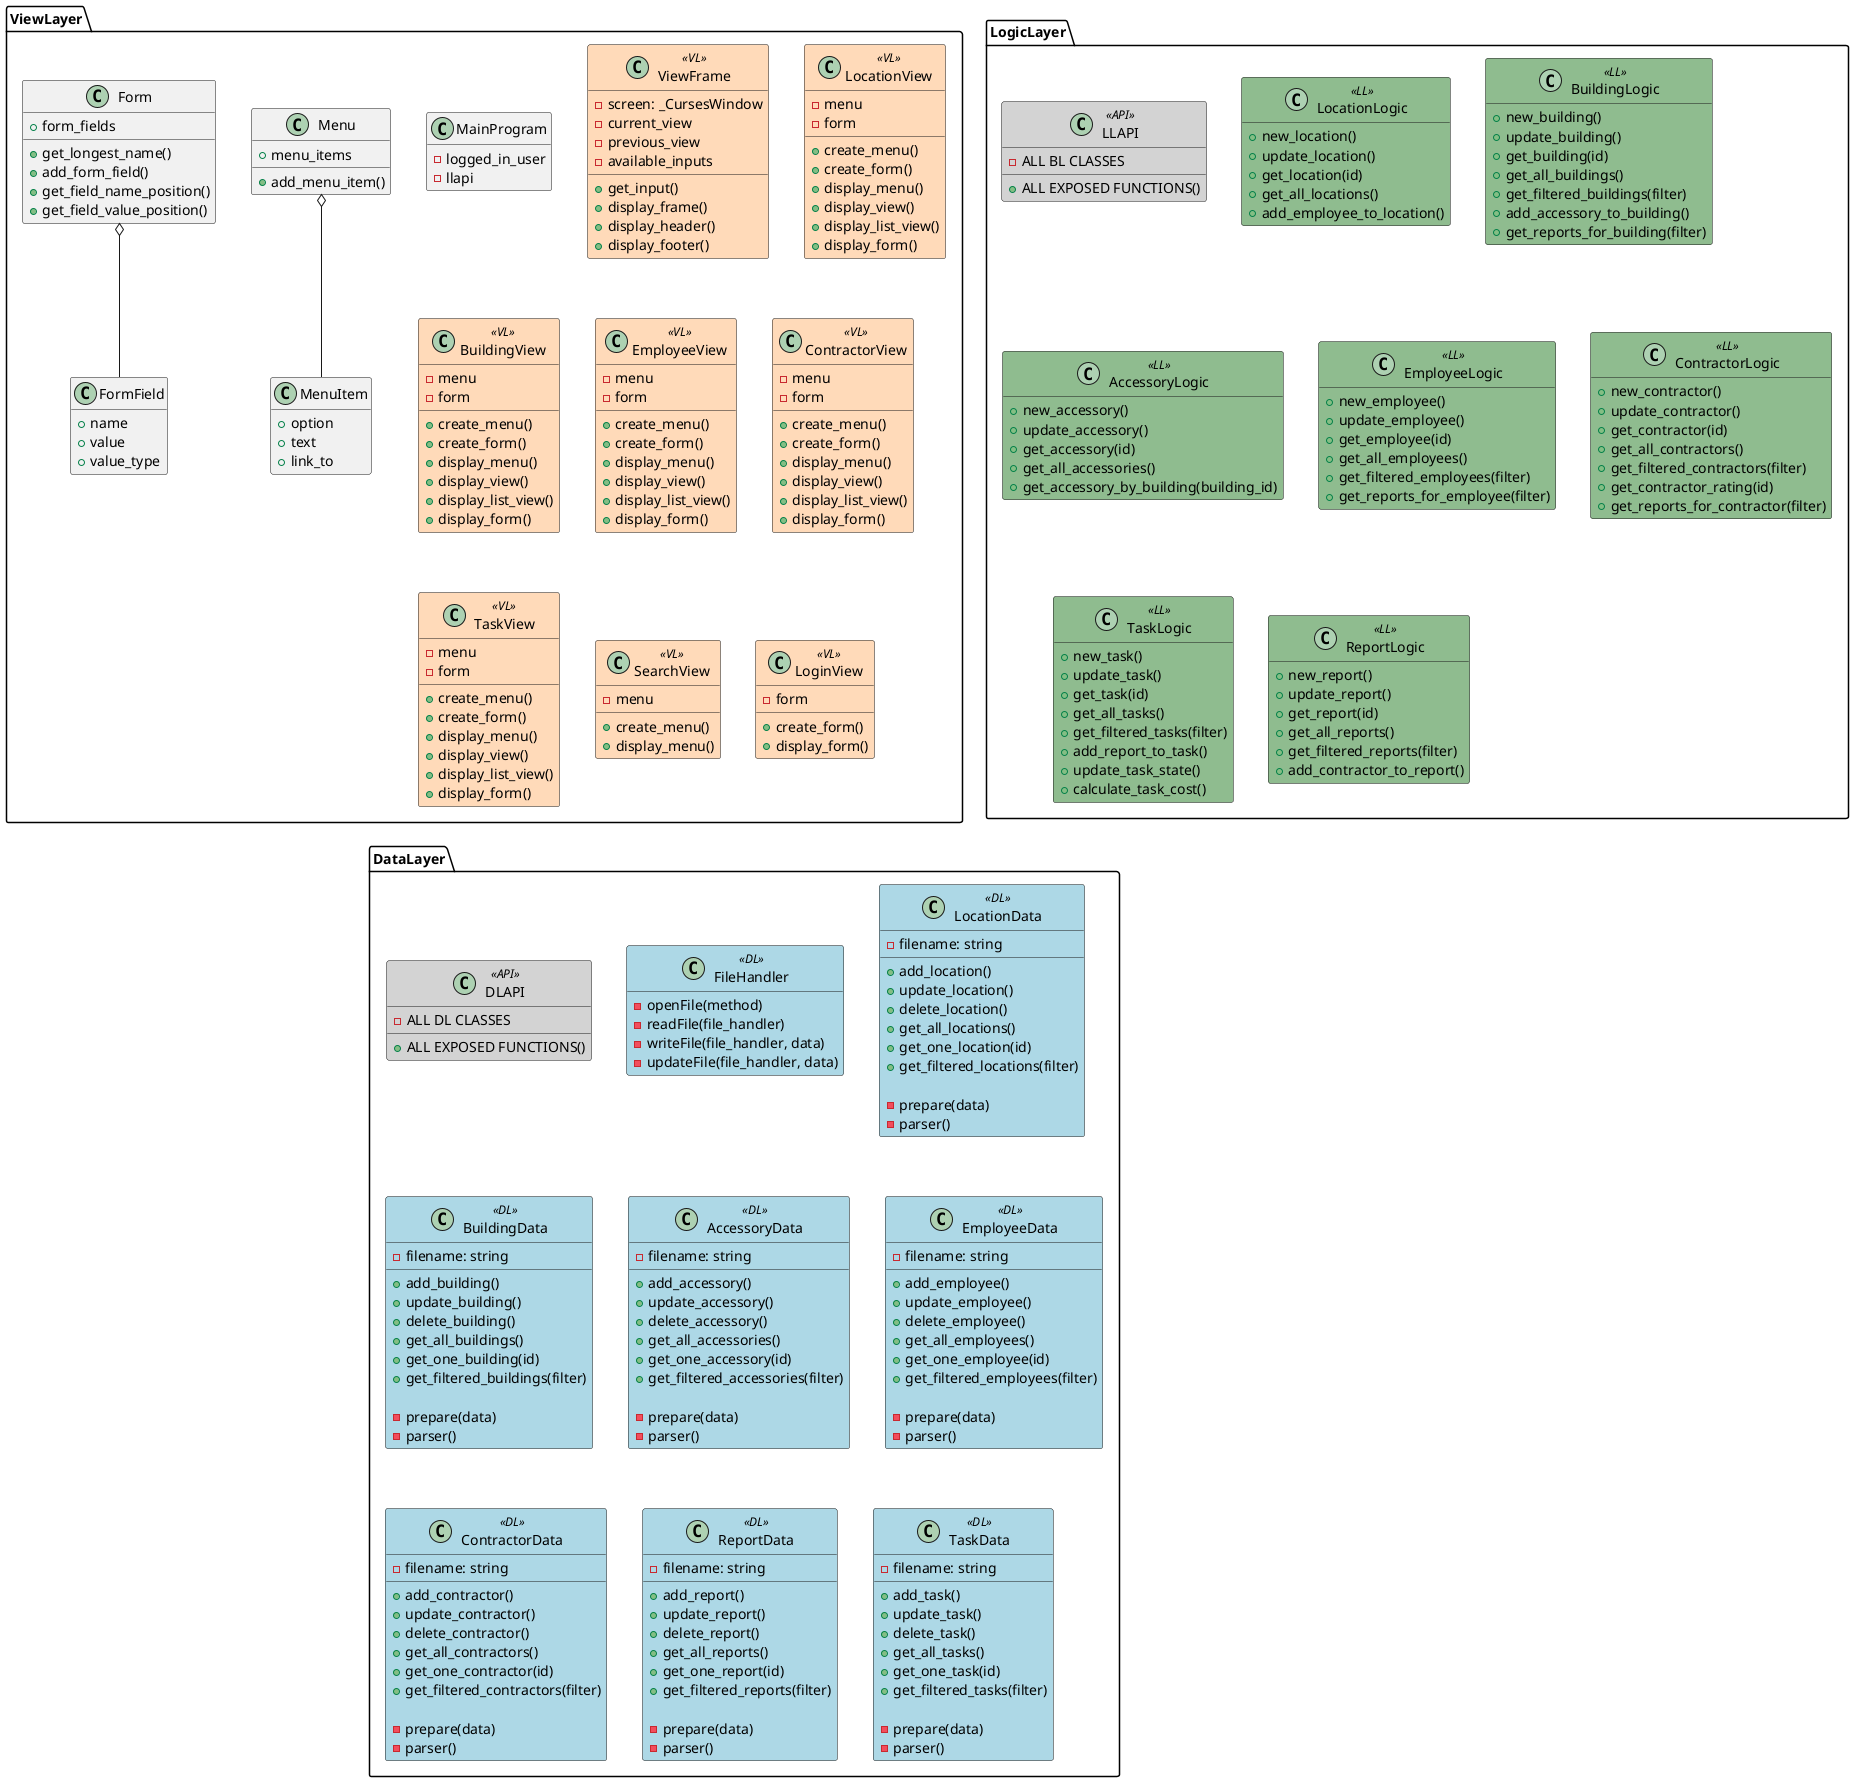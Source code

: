 @startuml 3-tier
hide empty members

skinparam class {
  BackgroundColor<<VL>> PeachPuff
  BackgroundColor<<LL>> DarkSeaGreen
  BackgroundColor<<DL>> LightBlue
  BackgroundColor<<API>> LightGray
}

package ViewLayer {
  Class MainProgram {
    - logged_in_user
    - llapi
  }
  Class ViewFrame <<VL>> {
    - screen: _CursesWindow
    - current_view
    - previous_view
    - available_inputs

    + get_input()
    + display_frame()
    + display_header()
    + display_footer()
  }
  Class LocationView <<VL>> {
    - menu
    - form

    + create_menu()
    + create_form()
    + display_menu()
    + display_view()
    + display_list_view()
    + display_form()
  }
  Class BuildingView <<VL>> {
    - menu
    - form

    + create_menu()
    + create_form()
    + display_menu()
    + display_view()
    + display_list_view()
    + display_form()
  }
  Class EmployeeView <<VL>> {
    - menu
    - form

    + create_menu()
    + create_form()
    + display_menu()
    + display_view()
    + display_list_view()
    + display_form()
  }
  Class ContractorView <<VL>> {
    - menu
    - form

    + create_menu()
    + create_form()
    + display_menu()
    + display_view()
    + display_list_view()
    + display_form()
  }
  Class TaskView <<VL>> {
    - menu
    - form

    + create_menu()
    + create_form()
    + display_menu()
    + display_view()
    + display_list_view()
    + display_form()
  }
  Class SearchView <<VL>> {
    - menu

    + create_menu()
    + display_menu()
  }
  Class LoginView <<VL>> {
    - form

    + create_form()
    + display_form()
  }
  Class Menu {
    + menu_items

    + add_menu_item()
  }
  Class MenuItem {
    + option
    + text
    + link_to
  }
  Class Form {
    + form_fields

    + get_longest_name()
    + add_form_field()
    + get_field_name_position()
    + get_field_value_position()
  }
  Class FormField {
    + name
    + value
    + value_type
  }
  Form o-- FormField
  Menu o-- MenuItem
}
package LogicLayer {
  Class LLAPI <<API>> {
    - ALL BL CLASSES
    + ALL EXPOSED FUNCTIONS()
  }
  class LocationLogic <<LL>> {
    + new_location()
    + update_location()
    + get_location(id)
    + get_all_locations()
    + add_employee_to_location()
  }
  class BuildingLogic <<LL>> {
    + new_building()
    + update_building()
    + get_building(id)
    + get_all_buildings()
    + get_filtered_buildings(filter)
    + add_accessory_to_building()
    + get_reports_for_building(filter)
  }
  class AccessoryLogic <<LL>> {
    + new_accessory()
    + update_accessory()
    + get_accessory(id)
    + get_all_accessories()
    + get_accessory_by_building(building_id)
  }
  class EmployeeLogic <<LL>> {
    + new_employee()
    + update_employee()
    + get_employee(id)
    + get_all_employees()
    + get_filtered_employees(filter)
    + get_reports_for_employee(filter)
  }
  class ContractorLogic <<LL>> {
    + new_contractor()
    + update_contractor()
    + get_contractor(id)
    + get_all_contractors()
    + get_filtered_contractors(filter)
    + get_contractor_rating(id)
    + get_reports_for_contractor(filter)
  }
  class TaskLogic <<LL>> {
    + new_task()
    + update_task()
    + get_task(id)
    + get_all_tasks()
    + get_filtered_tasks(filter)
    + add_report_to_task()
    + update_task_state()
    + calculate_task_cost()
  }
  class ReportLogic <<LL>> {
    + new_report()
    + update_report()
    + get_report(id)
    + get_all_reports()
    + get_filtered_reports(filter)
    + add_contractor_to_report()
  }
}

package DataLayer {
  Class DLAPI <<API>> {
    - ALL DL CLASSES
    + ALL EXPOSED FUNCTIONS()
  }
  class FileHandler <<DL>> {
    - openFile(method)
    - readFile(file_handler)
    - writeFile(file_handler, data)
    - updateFile(file_handler, data)
  }
  Class LocationData <<DL>> {
    - filename: string

    + add_location()
    + update_location()
    + delete_location()
    + get_all_locations()
    + get_one_location(id)
    + get_filtered_locations(filter)

    - prepare(data)
    - parser()
  }
  Class BuildingData <<DL>> {
    - filename: string
    
    + add_building()
    + update_building()
    + delete_building()
    + get_all_buildings()
    + get_one_building(id)
    + get_filtered_buildings(filter)

    - prepare(data)
    - parser()
  }
  Class AccessoryData <<DL>> {
    - filename: string
    
    + add_accessory()
    + update_accessory()
    + delete_accessory()
    + get_all_accessories()
    + get_one_accessory(id)
    + get_filtered_accessories(filter)

    - prepare(data)
    - parser()
  }
  Class EmployeeData <<DL>> {
    - filename: string
    
    + add_employee()
    + update_employee()
    + delete_employee()
    + get_all_employees()
    + get_one_employee(id)
    + get_filtered_employees(filter)

    - prepare(data)
    - parser()
  }
  Class ContractorData <<DL>> {
    - filename: string
    
    + add_contractor()
    + update_contractor()
    + delete_contractor()
    + get_all_contractors()
    + get_one_contractor(id)
    + get_filtered_contractors(filter)

    - prepare(data)
    - parser()
  }
  Class ReportData <<DL>> {
    - filename: string
    
    + add_report()
    + update_report()
    + delete_report()
    + get_all_reports()
    + get_one_report(id)
    + get_filtered_reports(filter)

    - prepare(data)
    - parser()
  }
  Class TaskData <<DL>> {
    - filename: string
    
    + add_task()
    + update_task()
    + delete_task()
    + get_all_tasks()
    + get_one_task(id)
    + get_filtered_tasks(filter)

    - prepare(data)
    - parser()
  }
}

@enduml